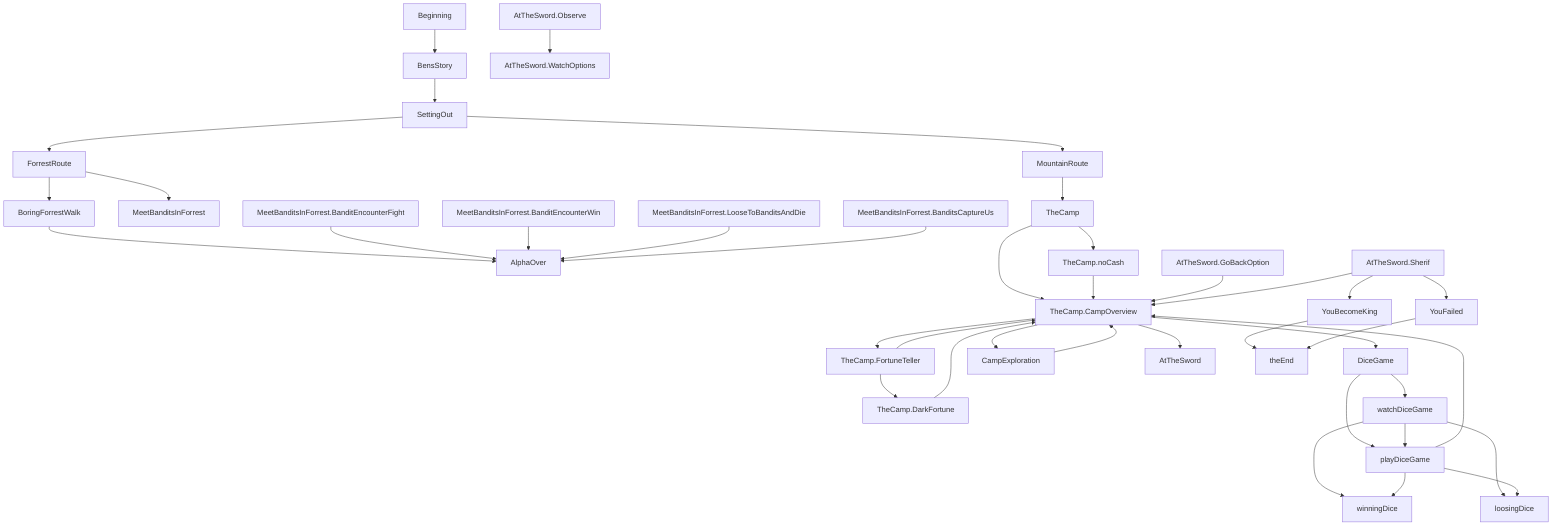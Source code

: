 graph TD;Beginning-->BensStory;BensStory-->SettingOut;SettingOut-->ForrestRoute;SettingOut-->MountainRoute;ForrestRoute-->BoringForrestWalk;ForrestRoute-->MeetBanditsInForrest;BoringForrestWalk-->AlphaOver;MeetBanditsInForrest.BanditEncounterFight-->AlphaOver;MeetBanditsInForrest.BanditEncounterWin-->AlphaOver;MeetBanditsInForrest.LooseToBanditsAndDie-->AlphaOver;MeetBanditsInForrest.BanditsCaptureUs-->AlphaOver;TheCamp-->TheCamp.CampOverview;TheCamp-->TheCamp.noCash;TheCamp.noCash-->TheCamp.CampOverview;TheCamp.CampOverview-->TheCamp.FortuneTeller;TheCamp.CampOverview-->DiceGame;TheCamp.CampOverview-->CampExploration;TheCamp.CampOverview-->AtTheSword;TheCamp.FortuneTeller-->TheCamp.CampOverview;TheCamp.FortuneTeller-->TheCamp.DarkFortune;TheCamp.DarkFortune-->TheCamp.CampOverview;AtTheSword.GoBackOption-->TheCamp.CampOverview;AtTheSword.Observe-->AtTheSword.WatchOptions;AtTheSword.Sherif-->TheCamp.CampOverview;AtTheSword.Sherif-->YouBecomeKing;AtTheSword.Sherif-->YouFailed;YouBecomeKing-->theEnd;YouFailed-->theEnd;DiceGame-->watchDiceGame;DiceGame-->playDiceGame;watchDiceGame-->winningDice;watchDiceGame-->loosingDice;watchDiceGame-->playDiceGame;playDiceGame-->loosingDice;playDiceGame-->winningDice;playDiceGame-->TheCamp.CampOverview;CampExploration-->TheCamp.CampOverview;MountainRoute-->TheCamp;